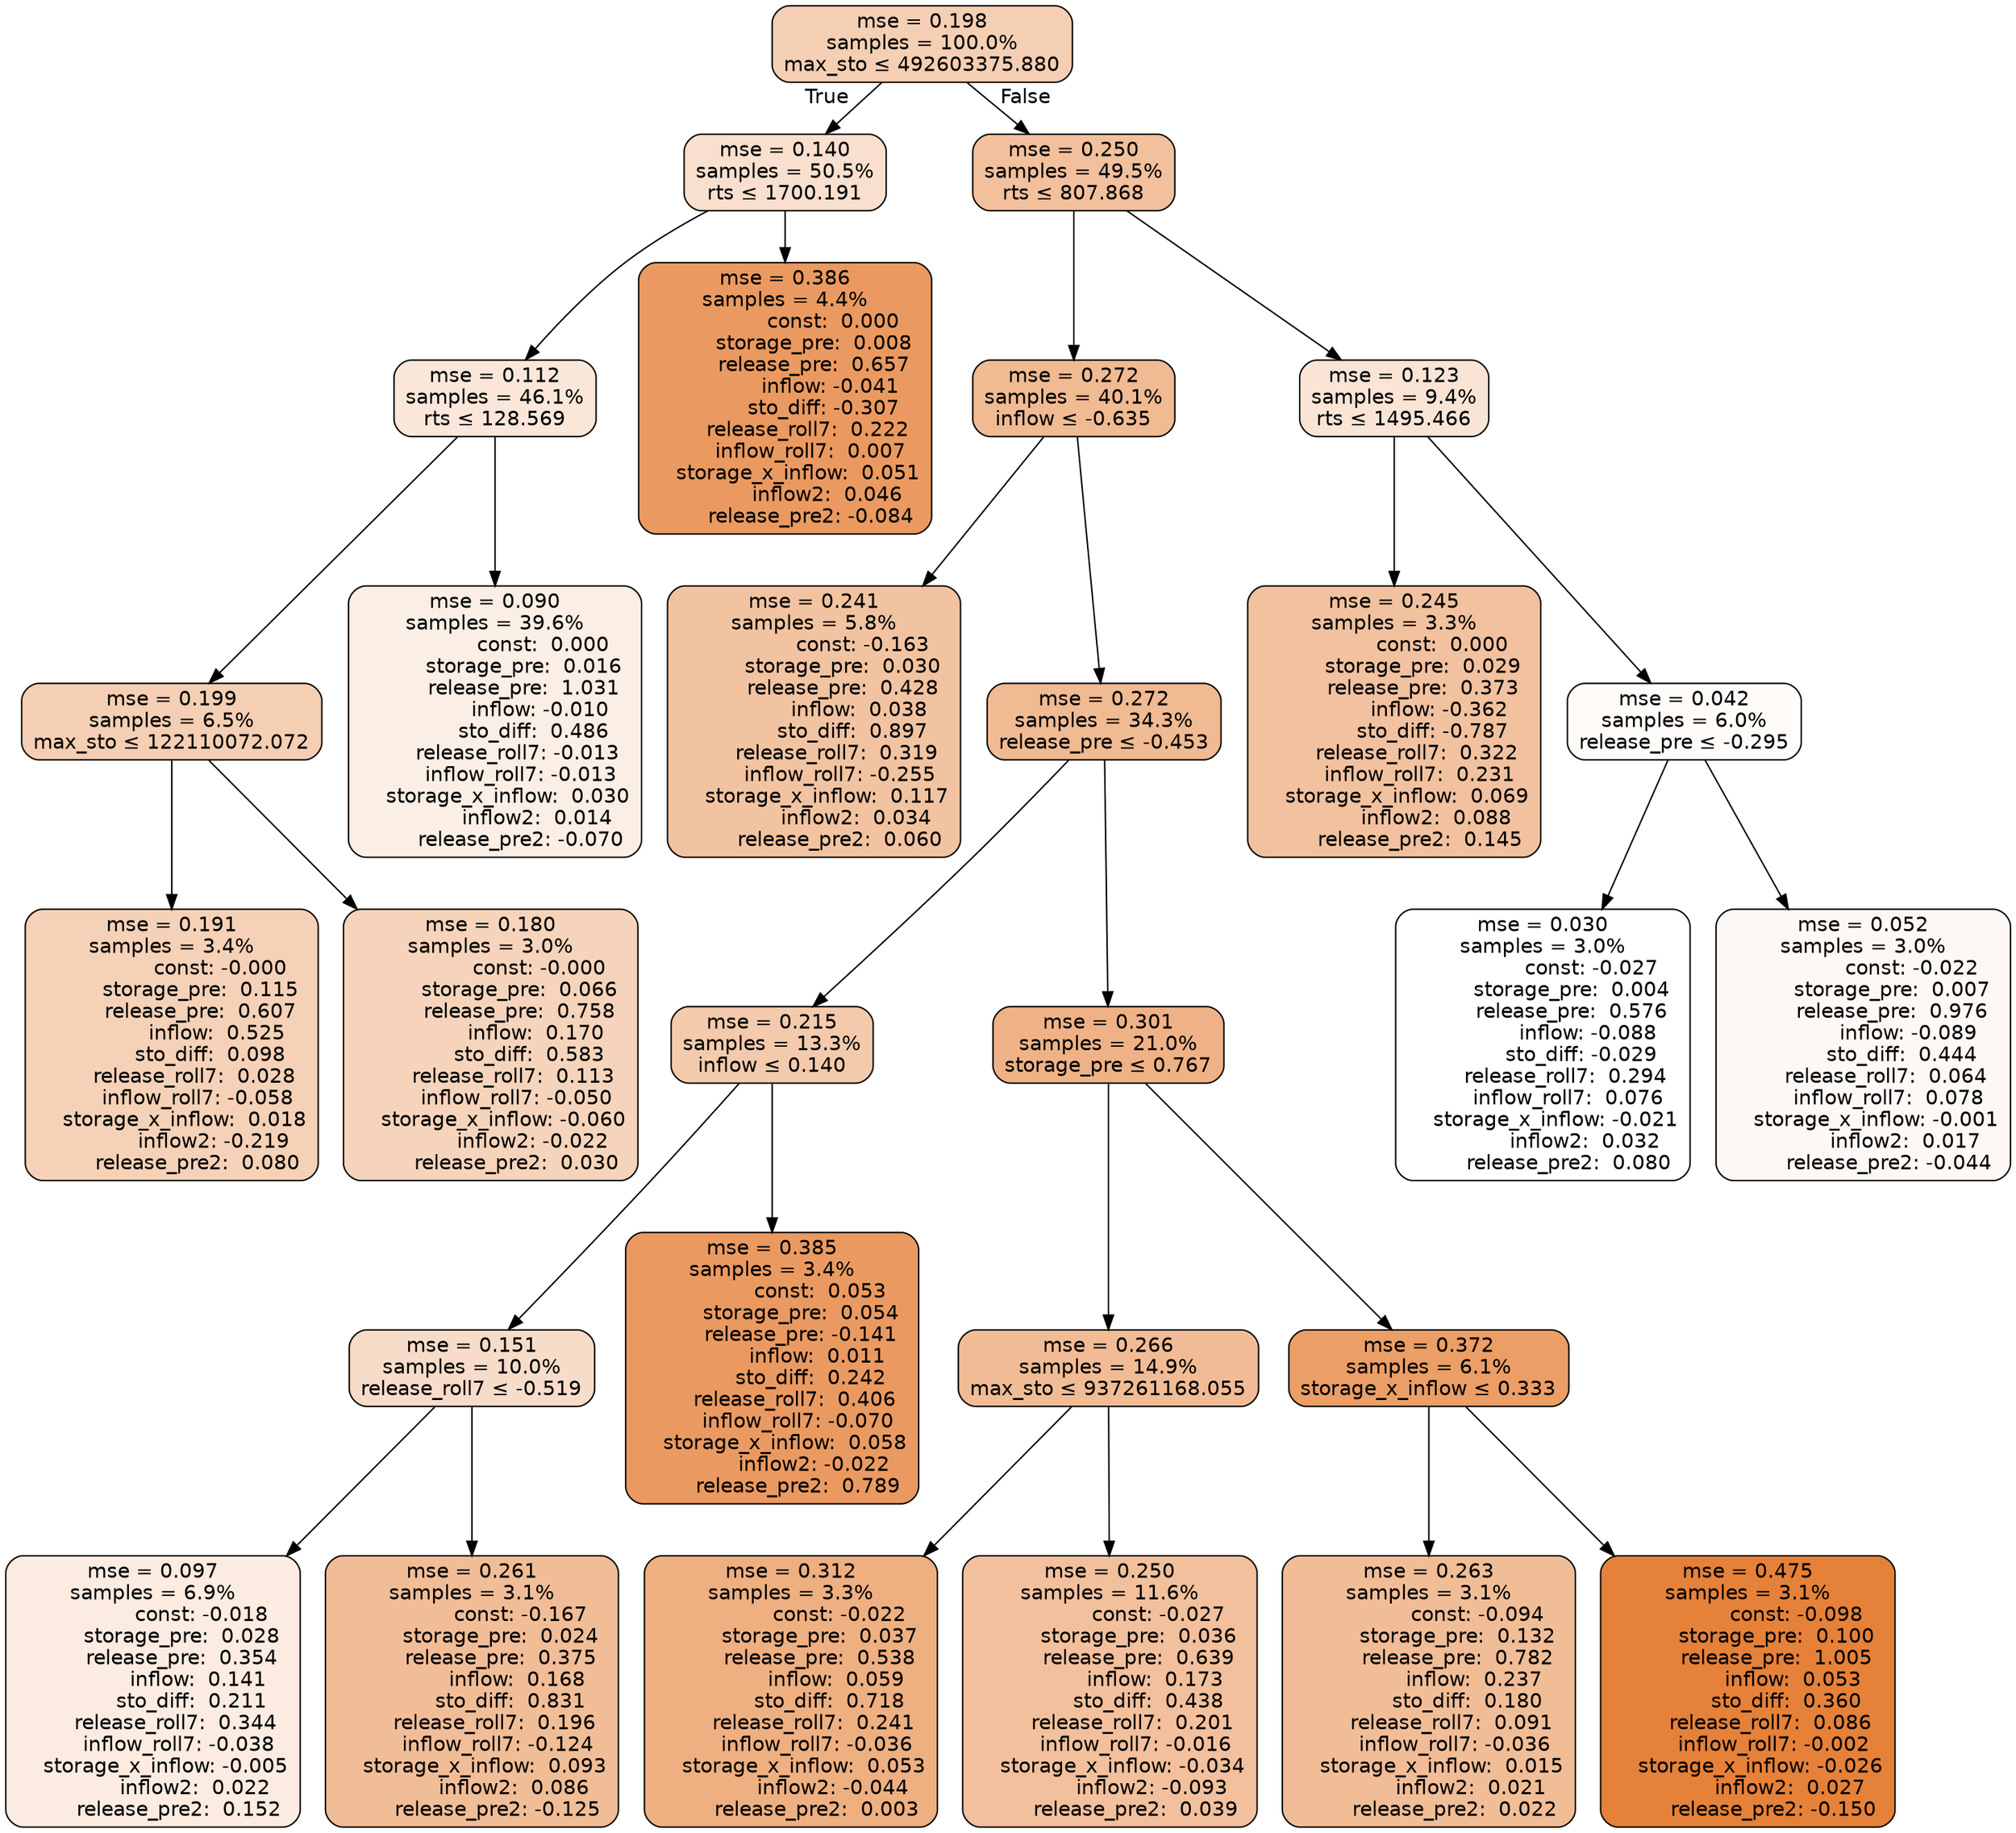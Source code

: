 digraph tree {
bgcolor="transparent"
node [shape=rectangle, style="filled, rounded", color="black", fontname=helvetica] ;
edge [fontname=helvetica] ;
	"0" [label="mse = 0.198
samples = 100.0%
max_sto &le; 492603375.880", fillcolor="#f5cfb3"]
	"1" [label="mse = 0.140
samples = 50.5%
rts &le; 1700.191", fillcolor="#f8dfce"]
	"2" [label="mse = 0.112
samples = 46.1%
rts &le; 128.569", fillcolor="#fae7da"]
	"3" [label="mse = 0.199
samples = 6.5%
max_sto &le; 122110072.072", fillcolor="#f5cfb3"]
	"4" [label="mse = 0.191
samples = 3.4%
               const: -0.000
         storage_pre:  0.115
         release_pre:  0.607
              inflow:  0.525
            sto_diff:  0.098
       release_roll7:  0.028
        inflow_roll7: -0.058
    storage_x_inflow:  0.018
             inflow2: -0.219
        release_pre2:  0.080", fillcolor="#f5d1b7"]
	"5" [label="mse = 0.180
samples = 3.0%
               const: -0.000
         storage_pre:  0.066
         release_pre:  0.758
              inflow:  0.170
            sto_diff:  0.583
       release_roll7:  0.113
        inflow_roll7: -0.050
    storage_x_inflow: -0.060
             inflow2: -0.022
        release_pre2:  0.030", fillcolor="#f6d4bb"]
	"6" [label="mse = 0.090
samples = 39.6%
               const:  0.000
         storage_pre:  0.016
         release_pre:  1.031
              inflow: -0.010
            sto_diff:  0.486
       release_roll7: -0.013
        inflow_roll7: -0.013
    storage_x_inflow:  0.030
             inflow2:  0.014
        release_pre2: -0.070", fillcolor="#fbeee4"]
	"7" [label="mse = 0.386
samples = 4.4%
               const:  0.000
         storage_pre:  0.008
         release_pre:  0.657
              inflow: -0.041
            sto_diff: -0.307
       release_roll7:  0.222
        inflow_roll7:  0.007
    storage_x_inflow:  0.051
             inflow2:  0.046
        release_pre2: -0.084", fillcolor="#ea9a60"]
	"8" [label="mse = 0.250
samples = 49.5%
rts &le; 807.868", fillcolor="#f2c09d"]
	"9" [label="mse = 0.272
samples = 40.1%
inflow &le; -0.635", fillcolor="#f0ba93"]
	"10" [label="mse = 0.241
samples = 5.8%
               const: -0.163
         storage_pre:  0.030
         release_pre:  0.428
              inflow:  0.038
            sto_diff:  0.897
       release_roll7:  0.319
        inflow_roll7: -0.255
    storage_x_inflow:  0.117
             inflow2:  0.034
        release_pre2:  0.060", fillcolor="#f2c3a1"]
	"11" [label="mse = 0.272
samples = 34.3%
release_pre &le; -0.453", fillcolor="#f0ba93"]
	"12" [label="mse = 0.215
samples = 13.3%
inflow &le; 0.140", fillcolor="#f4caac"]
	"13" [label="mse = 0.151
samples = 10.0%
release_roll7 &le; -0.519", fillcolor="#f7dcc9"]
	"14" [label="mse = 0.097
samples = 6.9%
               const: -0.018
         storage_pre:  0.028
         release_pre:  0.354
              inflow:  0.141
            sto_diff:  0.211
       release_roll7:  0.344
        inflow_roll7: -0.038
    storage_x_inflow: -0.005
             inflow2:  0.022
        release_pre2:  0.152", fillcolor="#fbebe0"]
	"15" [label="mse = 0.261
samples = 3.1%
               const: -0.167
         storage_pre:  0.024
         release_pre:  0.375
              inflow:  0.168
            sto_diff:  0.831
       release_roll7:  0.196
        inflow_roll7: -0.124
    storage_x_inflow:  0.093
             inflow2:  0.086
        release_pre2: -0.125", fillcolor="#f1bd97"]
	"16" [label="mse = 0.385
samples = 3.4%
               const:  0.053
         storage_pre:  0.054
         release_pre: -0.141
              inflow:  0.011
            sto_diff:  0.242
       release_roll7:  0.406
        inflow_roll7: -0.070
    storage_x_inflow:  0.058
             inflow2: -0.022
        release_pre2:  0.789", fillcolor="#ea9a61"]
	"17" [label="mse = 0.301
samples = 21.0%
storage_pre &le; 0.767", fillcolor="#efb286"]
	"18" [label="mse = 0.266
samples = 14.9%
max_sto &le; 937261168.055", fillcolor="#f1bc95"]
	"19" [label="mse = 0.312
samples = 3.3%
               const: -0.022
         storage_pre:  0.037
         release_pre:  0.538
              inflow:  0.059
            sto_diff:  0.718
       release_roll7:  0.241
        inflow_roll7: -0.036
    storage_x_inflow:  0.053
             inflow2: -0.044
        release_pre2:  0.003", fillcolor="#eeaf81"]
	"20" [label="mse = 0.250
samples = 11.6%
               const: -0.027
         storage_pre:  0.036
         release_pre:  0.639
              inflow:  0.173
            sto_diff:  0.438
       release_roll7:  0.201
        inflow_roll7: -0.016
    storage_x_inflow: -0.034
             inflow2: -0.093
        release_pre2:  0.039", fillcolor="#f2c09c"]
	"21" [label="mse = 0.372
samples = 6.1%
storage_x_inflow &le; 0.333", fillcolor="#eb9e66"]
	"22" [label="mse = 0.263
samples = 3.1%
               const: -0.094
         storage_pre:  0.132
         release_pre:  0.782
              inflow:  0.237
            sto_diff:  0.180
       release_roll7:  0.091
        inflow_roll7: -0.036
    storage_x_inflow:  0.015
             inflow2:  0.021
        release_pre2:  0.022", fillcolor="#f1bd97"]
	"23" [label="mse = 0.475
samples = 3.1%
               const: -0.098
         storage_pre:  0.100
         release_pre:  1.005
              inflow:  0.053
            sto_diff:  0.360
       release_roll7:  0.086
        inflow_roll7: -0.002
    storage_x_inflow: -0.026
             inflow2:  0.027
        release_pre2: -0.150", fillcolor="#e58139"]
	"24" [label="mse = 0.123
samples = 9.4%
rts &le; 1495.466", fillcolor="#f9e4d5"]
	"25" [label="mse = 0.245
samples = 3.3%
               const:  0.000
         storage_pre:  0.029
         release_pre:  0.373
              inflow: -0.362
            sto_diff: -0.787
       release_roll7:  0.322
        inflow_roll7:  0.231
    storage_x_inflow:  0.069
             inflow2:  0.088
        release_pre2:  0.145", fillcolor="#f2c19f"]
	"26" [label="mse = 0.042
samples = 6.0%
release_pre &le; -0.295", fillcolor="#fefbf9"]
	"27" [label="mse = 0.030
samples = 3.0%
               const: -0.027
         storage_pre:  0.004
         release_pre:  0.576
              inflow: -0.088
            sto_diff: -0.029
       release_roll7:  0.294
        inflow_roll7:  0.076
    storage_x_inflow: -0.021
             inflow2:  0.032
        release_pre2:  0.080", fillcolor="#ffffff"]
	"28" [label="mse = 0.052
samples = 3.0%
               const: -0.022
         storage_pre:  0.007
         release_pre:  0.976
              inflow: -0.089
            sto_diff:  0.444
       release_roll7:  0.064
        inflow_roll7:  0.078
    storage_x_inflow: -0.001
             inflow2:  0.017
        release_pre2: -0.044", fillcolor="#fdf8f5"]

	"0" -> "1" [labeldistance=2.5, labelangle=45, headlabel="True"]
	"1" -> "2"
	"2" -> "3"
	"3" -> "4"
	"3" -> "5"
	"2" -> "6"
	"1" -> "7"
	"0" -> "8" [labeldistance=2.5, labelangle=-45, headlabel="False"]
	"8" -> "9"
	"9" -> "10"
	"9" -> "11"
	"11" -> "12"
	"12" -> "13"
	"13" -> "14"
	"13" -> "15"
	"12" -> "16"
	"11" -> "17"
	"17" -> "18"
	"18" -> "19"
	"18" -> "20"
	"17" -> "21"
	"21" -> "22"
	"21" -> "23"
	"8" -> "24"
	"24" -> "25"
	"24" -> "26"
	"26" -> "27"
	"26" -> "28"
}

